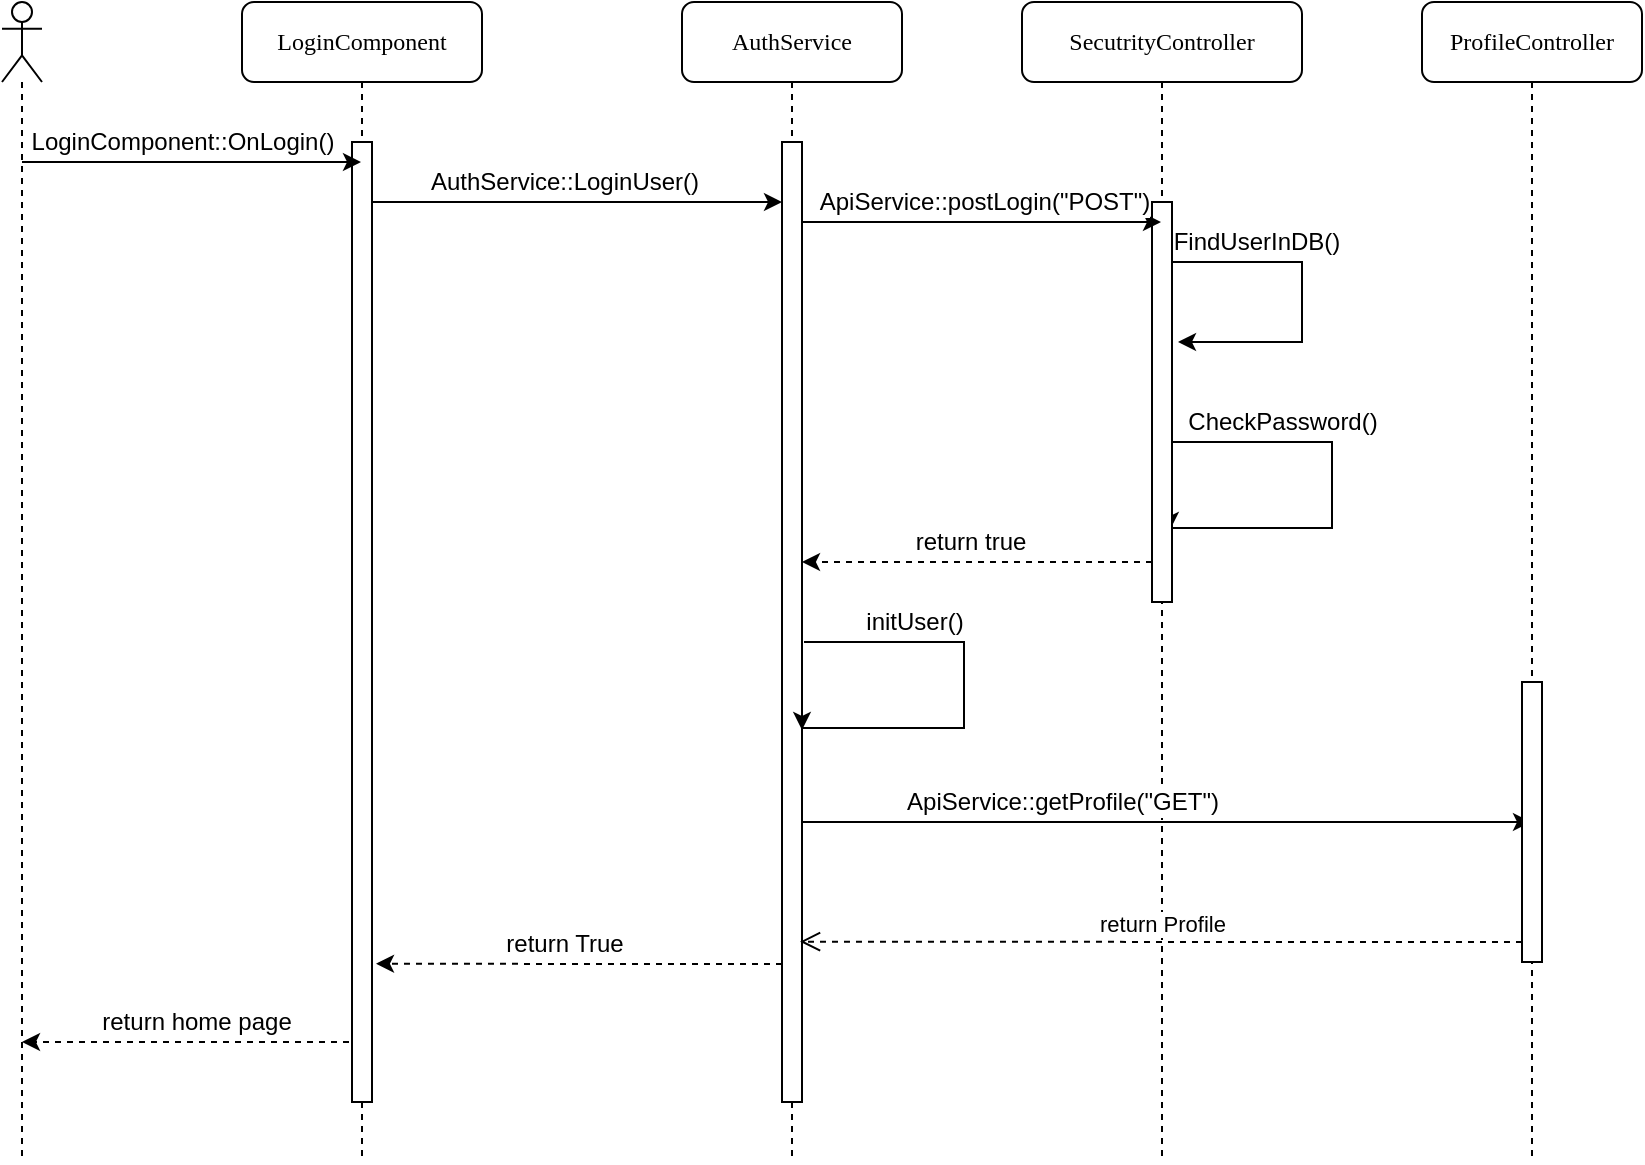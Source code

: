 <mxfile version="12.4.3" type="device" pages="1"><diagram name="Page-1" id="13e1069c-82ec-6db2-03f1-153e76fe0fe0"><mxGraphModel dx="1186" dy="614" grid="1" gridSize="10" guides="1" tooltips="1" connect="1" arrows="1" fold="1" page="1" pageScale="1" pageWidth="1100" pageHeight="850" background="#ffffff" math="0" shadow="0"><root><mxCell id="0"/><mxCell id="1" parent="0"/><mxCell id="fxrbVSVYyu5DN6SwpARz-6" style="edgeStyle=orthogonalEdgeStyle;rounded=0;orthogonalLoop=1;jettySize=auto;html=1;dashed=1;" parent="1" source="7baba1c4bc27f4b0-2" target="fxrbVSVYyu5DN6SwpARz-3" edge="1"><mxGeometry relative="1" as="geometry"><Array as="points"><mxPoint x="220" y="600"/><mxPoint x="220" y="600"/></Array></mxGeometry></mxCell><mxCell id="fxrbVSVYyu5DN6SwpARz-7" value="return home page" style="text;html=1;align=center;verticalAlign=middle;resizable=0;points=[];;labelBackgroundColor=#ffffff;" parent="fxrbVSVYyu5DN6SwpARz-6" vertex="1" connectable="0"><mxGeometry x="-0.131" y="6" relative="1" as="geometry"><mxPoint x="-9.5" y="-16" as="offset"/></mxGeometry></mxCell><mxCell id="7baba1c4bc27f4b0-2" value="LoginComponent" style="shape=umlLifeline;perimeter=lifelinePerimeter;whiteSpace=wrap;html=1;container=1;collapsible=0;recursiveResize=0;outlineConnect=0;rounded=1;shadow=0;comic=0;labelBackgroundColor=none;strokeWidth=1;fontFamily=Verdana;fontSize=12;align=center;" parent="1" vertex="1"><mxGeometry x="240" y="80" width="120" height="580" as="geometry"/></mxCell><mxCell id="fxrbVSVYyu5DN6SwpARz-8" value="" style="html=1;points=[];perimeter=orthogonalPerimeter;" parent="7baba1c4bc27f4b0-2" vertex="1"><mxGeometry x="55" y="70" width="10" height="480" as="geometry"/></mxCell><mxCell id="7baba1c4bc27f4b0-3" value="SecutrityController" style="shape=umlLifeline;perimeter=lifelinePerimeter;whiteSpace=wrap;html=1;container=1;collapsible=0;recursiveResize=0;outlineConnect=0;rounded=1;shadow=0;comic=0;labelBackgroundColor=none;strokeWidth=1;fontFamily=Verdana;fontSize=12;align=center;" parent="1" vertex="1"><mxGeometry x="630" y="80" width="140" height="580" as="geometry"/></mxCell><mxCell id="fxrbVSVYyu5DN6SwpARz-22" value="" style="edgeStyle=orthogonalEdgeStyle;rounded=0;orthogonalLoop=1;jettySize=auto;html=1;entryX=0.9;entryY=0.82;entryDx=0;entryDy=0;entryPerimeter=0;" parent="7baba1c4bc27f4b0-3" source="fxrbVSVYyu5DN6SwpARz-14" target="fxrbVSVYyu5DN6SwpARz-14" edge="1"><mxGeometry relative="1" as="geometry"><mxPoint x="155" y="325" as="targetPoint"/><Array as="points"><mxPoint x="155" y="220"/><mxPoint x="155" y="263"/></Array></mxGeometry></mxCell><mxCell id="fxrbVSVYyu5DN6SwpARz-23" value="CheckPassword()" style="text;html=1;align=center;verticalAlign=middle;resizable=0;points=[];;labelBackgroundColor=#ffffff;" parent="fxrbVSVYyu5DN6SwpARz-22" vertex="1" connectable="0"><mxGeometry x="-0.465" y="-1" relative="1" as="geometry"><mxPoint y="-11" as="offset"/></mxGeometry></mxCell><mxCell id="fxrbVSVYyu5DN6SwpARz-14" value="" style="html=1;points=[];perimeter=orthogonalPerimeter;" parent="7baba1c4bc27f4b0-3" vertex="1"><mxGeometry x="65" y="100" width="10" height="200" as="geometry"/></mxCell><mxCell id="fxrbVSVYyu5DN6SwpARz-17" style="edgeStyle=orthogonalEdgeStyle;rounded=0;orthogonalLoop=1;jettySize=auto;html=1;" parent="7baba1c4bc27f4b0-3" source="fxrbVSVYyu5DN6SwpARz-14" edge="1"><mxGeometry relative="1" as="geometry"><mxPoint x="78" y="170" as="targetPoint"/><Array as="points"><mxPoint x="140" y="130"/><mxPoint x="140" y="170"/><mxPoint x="78" y="170"/></Array></mxGeometry></mxCell><mxCell id="fxrbVSVYyu5DN6SwpARz-18" value="FindUserInDB()" style="text;html=1;align=center;verticalAlign=middle;resizable=0;points=[];;labelBackgroundColor=#ffffff;" parent="fxrbVSVYyu5DN6SwpARz-17" vertex="1" connectable="0"><mxGeometry x="-0.504" y="-1" relative="1" as="geometry"><mxPoint y="-11" as="offset"/></mxGeometry></mxCell><mxCell id="fxrbVSVYyu5DN6SwpARz-29" style="edgeStyle=orthogonalEdgeStyle;rounded=0;orthogonalLoop=1;jettySize=auto;html=1;" parent="1" source="7baba1c4bc27f4b0-4" target="7baba1c4bc27f4b0-3" edge="1"><mxGeometry relative="1" as="geometry"><Array as="points"><mxPoint x="620" y="190"/><mxPoint x="620" y="190"/></Array></mxGeometry></mxCell><mxCell id="fxrbVSVYyu5DN6SwpARz-30" value="AuthService::LoginUser()" style="text;html=1;align=center;verticalAlign=middle;resizable=0;points=[];;labelBackgroundColor=#ffffff;" parent="fxrbVSVYyu5DN6SwpARz-29" vertex="1" connectable="0"><mxGeometry x="0.141" y="-1" relative="1" as="geometry"><mxPoint x="-219.5" y="-21" as="offset"/></mxGeometry></mxCell><mxCell id="SS1DUR1jWJgP1Lmvww2r-1" value="ApiService::postLogin(&quot;POST&quot;)" style="text;html=1;align=center;verticalAlign=middle;resizable=0;points=[];;labelBackgroundColor=#ffffff;" vertex="1" connectable="0" parent="fxrbVSVYyu5DN6SwpARz-29"><mxGeometry x="0.141" y="34" relative="1" as="geometry"><mxPoint x="-9.5" y="24" as="offset"/></mxGeometry></mxCell><mxCell id="fxrbVSVYyu5DN6SwpARz-33" style="edgeStyle=orthogonalEdgeStyle;rounded=0;orthogonalLoop=1;jettySize=auto;html=1;" parent="1" source="7baba1c4bc27f4b0-4" target="7baba1c4bc27f4b0-6" edge="1"><mxGeometry relative="1" as="geometry"><Array as="points"><mxPoint x="720" y="490"/><mxPoint x="720" y="490"/></Array></mxGeometry></mxCell><mxCell id="fxrbVSVYyu5DN6SwpARz-34" value="ApiService::getProfile(&quot;GET&quot;)" style="text;html=1;align=center;verticalAlign=middle;resizable=0;points=[];;labelBackgroundColor=#ffffff;" parent="fxrbVSVYyu5DN6SwpARz-33" vertex="1" connectable="0"><mxGeometry x="0.016" y="71" relative="1" as="geometry"><mxPoint x="-52.5" y="61" as="offset"/></mxGeometry></mxCell><mxCell id="7baba1c4bc27f4b0-4" value="AuthService" style="shape=umlLifeline;perimeter=lifelinePerimeter;whiteSpace=wrap;html=1;container=1;collapsible=0;recursiveResize=0;outlineConnect=0;rounded=1;shadow=0;comic=0;labelBackgroundColor=none;strokeWidth=1;fontFamily=Verdana;fontSize=12;align=center;" parent="1" vertex="1"><mxGeometry x="460" y="80" width="110" height="580" as="geometry"/></mxCell><mxCell id="fxrbVSVYyu5DN6SwpARz-25" value="" style="html=1;points=[];perimeter=orthogonalPerimeter;" parent="7baba1c4bc27f4b0-4" vertex="1"><mxGeometry x="50" y="70" width="10" height="480" as="geometry"/></mxCell><mxCell id="7baba1c4bc27f4b0-6" value="ProfileController" style="shape=umlLifeline;perimeter=lifelinePerimeter;whiteSpace=wrap;html=1;container=1;collapsible=0;recursiveResize=0;outlineConnect=0;rounded=1;shadow=0;comic=0;labelBackgroundColor=none;strokeWidth=1;fontFamily=Verdana;fontSize=12;align=center;" parent="1" vertex="1"><mxGeometry x="830" y="80" width="110" height="580" as="geometry"/></mxCell><mxCell id="fxrbVSVYyu5DN6SwpARz-35" value="" style="html=1;points=[];perimeter=orthogonalPerimeter;" parent="7baba1c4bc27f4b0-6" vertex="1"><mxGeometry x="50" y="340" width="10" height="140" as="geometry"/></mxCell><mxCell id="fxrbVSVYyu5DN6SwpARz-4" style="edgeStyle=orthogonalEdgeStyle;rounded=0;orthogonalLoop=1;jettySize=auto;html=1;" parent="1" source="fxrbVSVYyu5DN6SwpARz-3" target="7baba1c4bc27f4b0-2" edge="1"><mxGeometry relative="1" as="geometry"><Array as="points"><mxPoint x="190" y="160"/><mxPoint x="190" y="160"/></Array></mxGeometry></mxCell><mxCell id="fxrbVSVYyu5DN6SwpARz-3" value="" style="shape=umlLifeline;participant=umlActor;perimeter=lifelinePerimeter;whiteSpace=wrap;html=1;container=1;collapsible=0;recursiveResize=0;verticalAlign=top;spacingTop=36;labelBackgroundColor=#ffffff;outlineConnect=0;" parent="1" vertex="1"><mxGeometry x="120" y="80" width="20" height="580" as="geometry"/></mxCell><mxCell id="fxrbVSVYyu5DN6SwpARz-26" value="" style="edgeStyle=orthogonalEdgeStyle;rounded=0;orthogonalLoop=1;jettySize=auto;html=1;" parent="1" source="fxrbVSVYyu5DN6SwpARz-8" target="fxrbVSVYyu5DN6SwpARz-25" edge="1"><mxGeometry relative="1" as="geometry"><Array as="points"><mxPoint x="370" y="180"/><mxPoint x="370" y="180"/></Array></mxGeometry></mxCell><mxCell id="fxrbVSVYyu5DN6SwpARz-27" value="LoginComponent::OnLogin()" style="text;html=1;align=center;verticalAlign=middle;resizable=0;points=[];;labelBackgroundColor=#ffffff;" parent="fxrbVSVYyu5DN6SwpARz-26" vertex="1" connectable="0"><mxGeometry x="0.063" y="-2" relative="1" as="geometry"><mxPoint x="-204" y="-32" as="offset"/></mxGeometry></mxCell><mxCell id="fxrbVSVYyu5DN6SwpARz-31" style="edgeStyle=orthogonalEdgeStyle;rounded=0;orthogonalLoop=1;jettySize=auto;html=1;dashed=1;" parent="1" source="fxrbVSVYyu5DN6SwpARz-14" target="fxrbVSVYyu5DN6SwpARz-25" edge="1"><mxGeometry relative="1" as="geometry"><Array as="points"><mxPoint x="560" y="360"/><mxPoint x="560" y="360"/></Array></mxGeometry></mxCell><mxCell id="fxrbVSVYyu5DN6SwpARz-32" value="return true" style="text;html=1;align=center;verticalAlign=middle;resizable=0;points=[];;labelBackgroundColor=#ffffff;" parent="fxrbVSVYyu5DN6SwpARz-31" vertex="1" connectable="0"><mxGeometry x="0.5" y="70" relative="1" as="geometry"><mxPoint x="40" y="-80" as="offset"/></mxGeometry></mxCell><mxCell id="fxrbVSVYyu5DN6SwpARz-38" style="edgeStyle=orthogonalEdgeStyle;rounded=0;orthogonalLoop=1;jettySize=auto;html=1;entryX=1.2;entryY=0.856;entryDx=0;entryDy=0;entryPerimeter=0;dashed=1;" parent="1" source="fxrbVSVYyu5DN6SwpARz-25" target="fxrbVSVYyu5DN6SwpARz-8" edge="1"><mxGeometry relative="1" as="geometry"><Array as="points"><mxPoint x="460" y="561"/><mxPoint x="460" y="561"/></Array></mxGeometry></mxCell><mxCell id="fxrbVSVYyu5DN6SwpARz-39" value="return True" style="text;html=1;align=center;verticalAlign=middle;resizable=0;points=[];;labelBackgroundColor=#ffffff;" parent="fxrbVSVYyu5DN6SwpARz-38" vertex="1" connectable="0"><mxGeometry x="-0.206" y="-2" relative="1" as="geometry"><mxPoint x="-29" y="-8" as="offset"/></mxGeometry></mxCell><mxCell id="SS1DUR1jWJgP1Lmvww2r-2" value="" style="edgeStyle=orthogonalEdgeStyle;rounded=0;orthogonalLoop=1;jettySize=auto;html=1;entryX=0.9;entryY=0.82;entryDx=0;entryDy=0;entryPerimeter=0;" edge="1" parent="1"><mxGeometry relative="1" as="geometry"><mxPoint x="520" y="444" as="targetPoint"/><Array as="points"><mxPoint x="601" y="400"/><mxPoint x="601" y="443"/></Array><mxPoint x="521" y="400" as="sourcePoint"/></mxGeometry></mxCell><mxCell id="SS1DUR1jWJgP1Lmvww2r-3" value="initUser()" style="text;html=1;align=center;verticalAlign=middle;resizable=0;points=[];;labelBackgroundColor=#ffffff;" vertex="1" connectable="0" parent="SS1DUR1jWJgP1Lmvww2r-2"><mxGeometry x="-0.465" y="-1" relative="1" as="geometry"><mxPoint y="-11" as="offset"/></mxGeometry></mxCell><mxCell id="SS1DUR1jWJgP1Lmvww2r-4" value="return Profile" style="html=1;verticalAlign=bottom;endArrow=open;dashed=1;endSize=8;exitX=0;exitY=0.929;exitDx=0;exitDy=0;exitPerimeter=0;entryX=0.9;entryY=0.833;entryDx=0;entryDy=0;entryPerimeter=0;" edge="1" parent="1" source="fxrbVSVYyu5DN6SwpARz-35" target="fxrbVSVYyu5DN6SwpARz-25"><mxGeometry relative="1" as="geometry"><mxPoint x="780" y="550" as="sourcePoint"/><mxPoint x="700" y="550" as="targetPoint"/></mxGeometry></mxCell></root></mxGraphModel></diagram></mxfile>